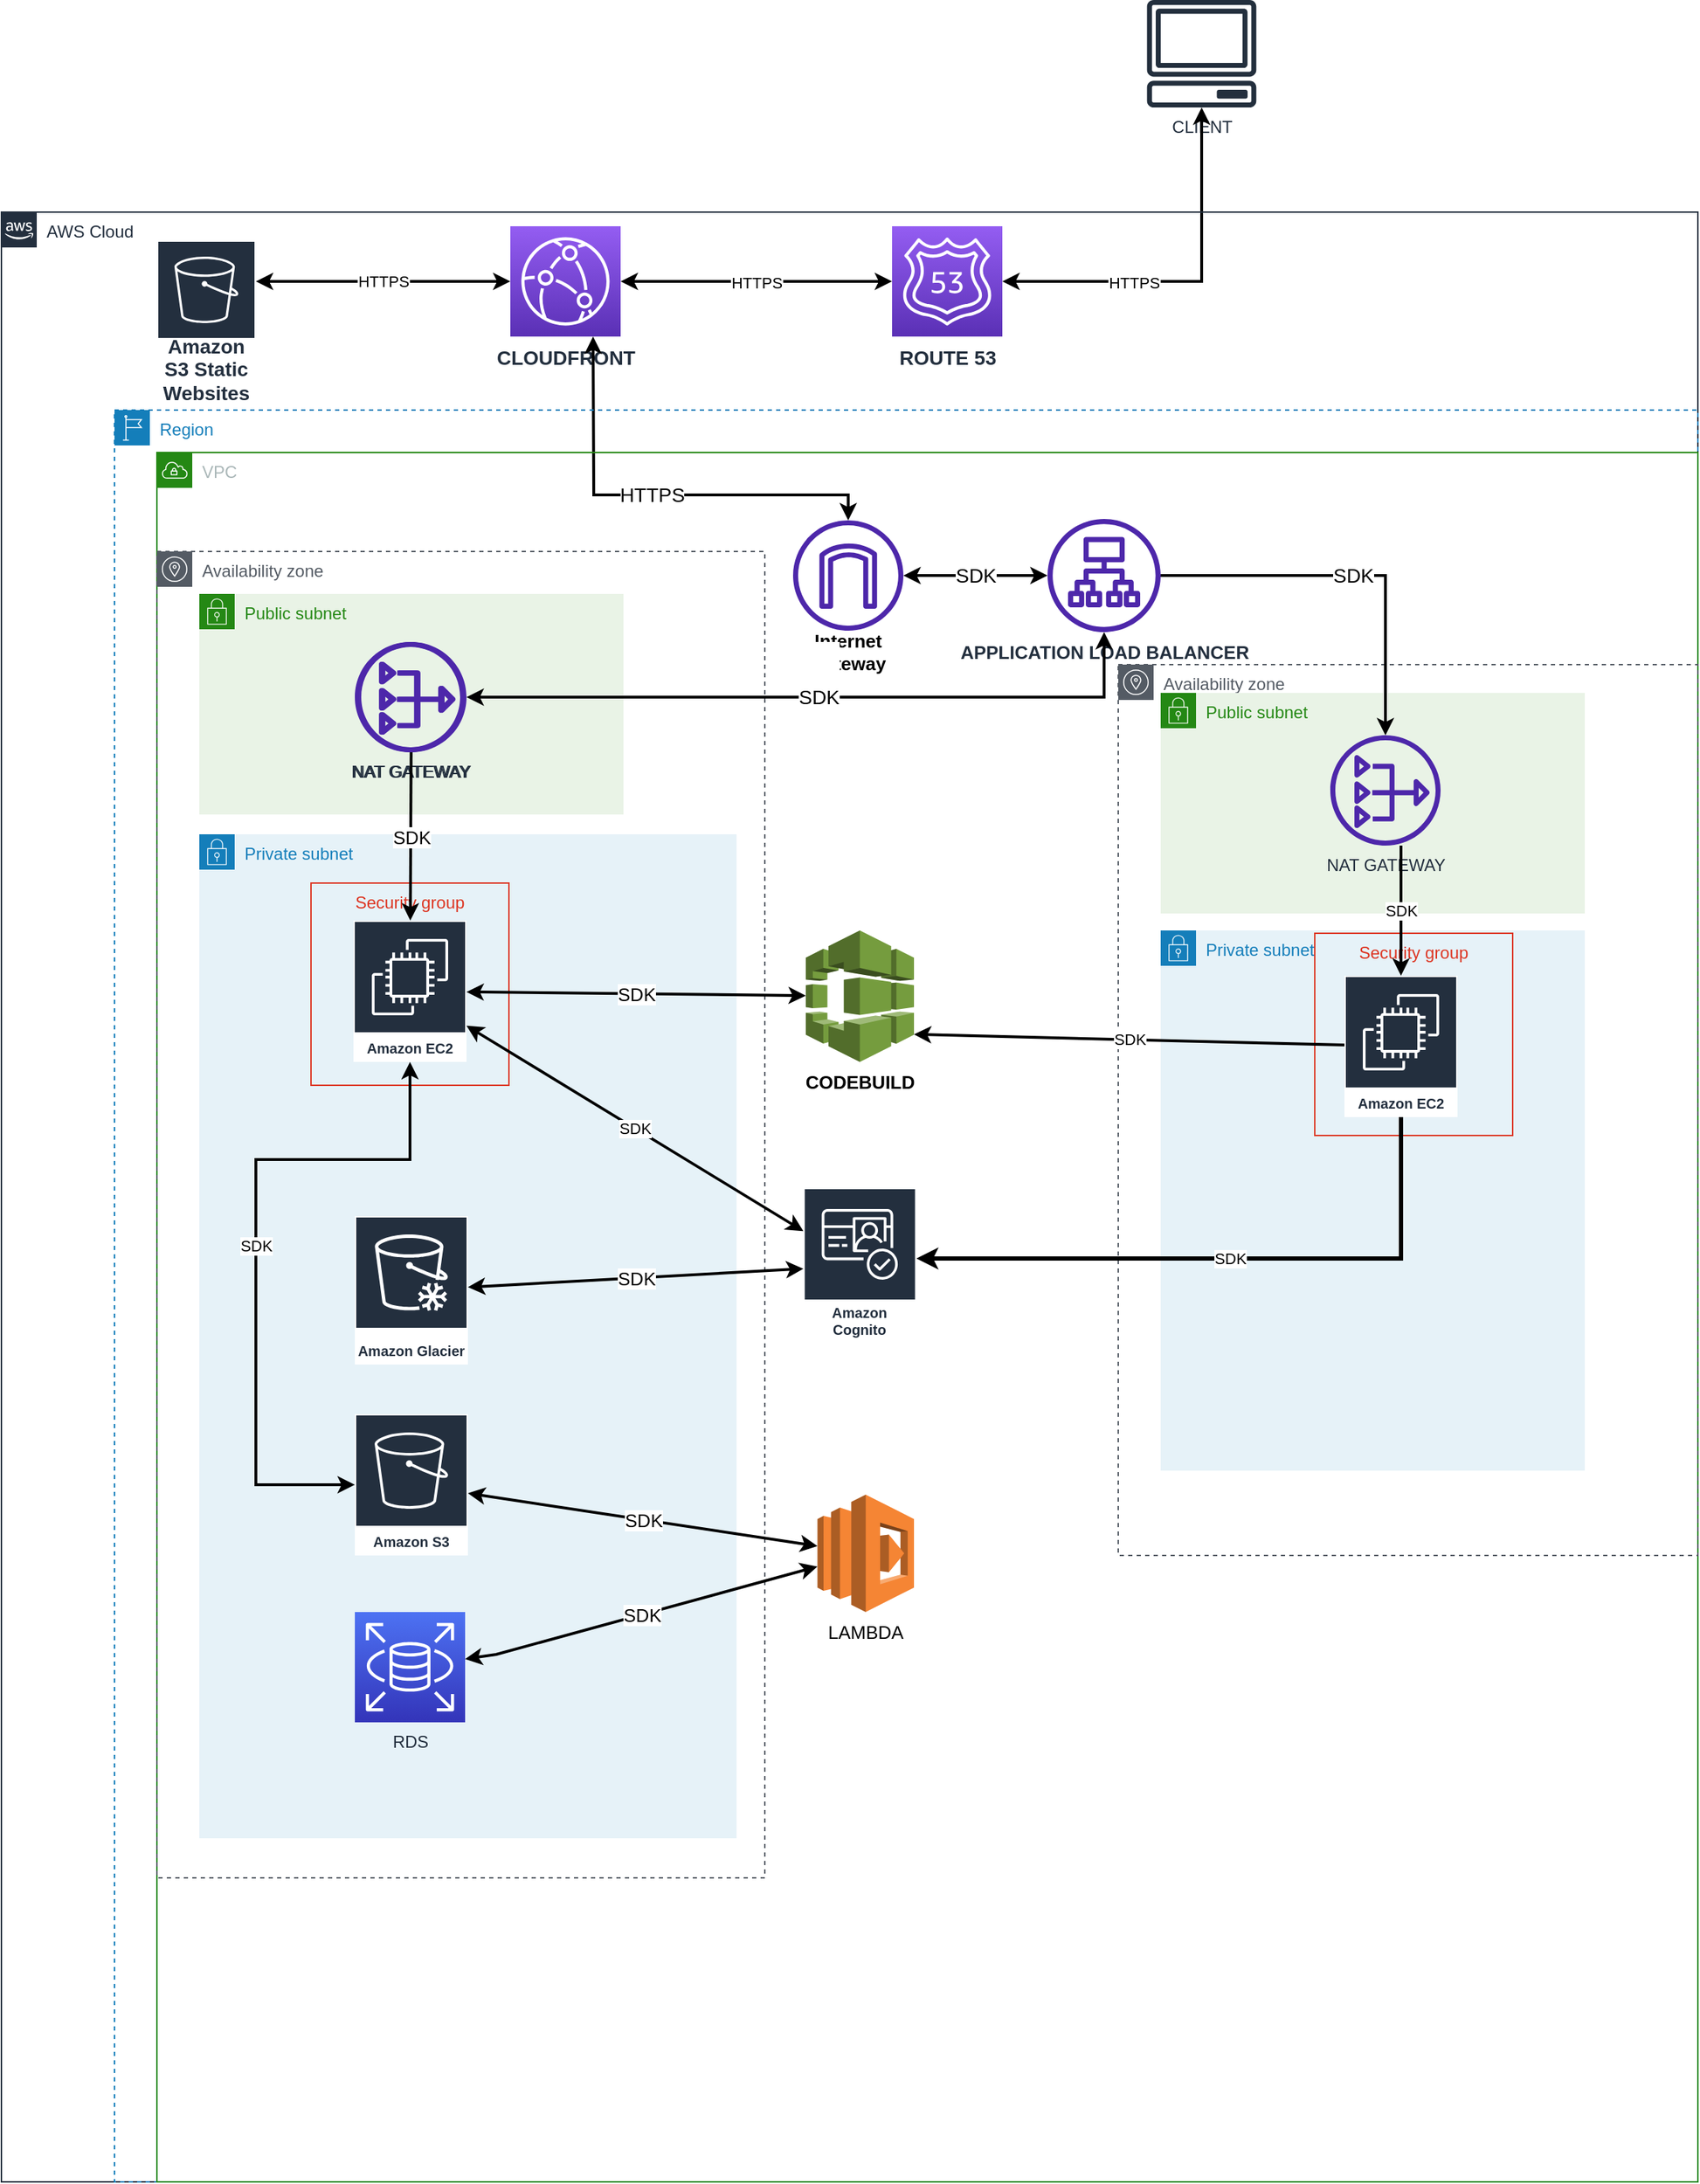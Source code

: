 <mxfile version="15.8.7" type="device"><diagram id="Ht1M8jgEwFfnCIfOTk4-" name="Page-1"><mxGraphModel dx="2486" dy="2871" grid="1" gridSize="10" guides="1" tooltips="1" connect="1" arrows="1" fold="1" page="1" pageScale="1" pageWidth="1169" pageHeight="827" math="0" shadow="0"><root><mxCell id="0"/><mxCell id="1" parent="0"/><mxCell id="7_SM2IYGNWICQFfc8uGO-14" value="CLIENT" style="sketch=0;outlineConnect=0;fontColor=#232F3E;gradientColor=none;fillColor=#232F3D;strokeColor=none;dashed=0;verticalLabelPosition=bottom;verticalAlign=top;align=center;html=1;fontSize=12;fontStyle=0;aspect=fixed;pointerEvents=1;shape=mxgraph.aws4.client;" parent="1" vertex="1"><mxGeometry x="250" y="-1260" width="78" height="76" as="geometry"/></mxCell><mxCell id="7_SM2IYGNWICQFfc8uGO-13" value="" style="endArrow=classic;startArrow=classic;html=1;rounded=0;strokeWidth=2;" parent="1" source="7_SM2IYGNWICQFfc8uGO-155" target="7_SM2IYGNWICQFfc8uGO-14" edge="1"><mxGeometry width="50" height="50" relative="1" as="geometry"><mxPoint x="-460" y="-630" as="sourcePoint"/><mxPoint x="250" y="-951.0" as="targetPoint"/><Array as="points"><mxPoint x="289" y="-1061"/></Array></mxGeometry></mxCell><mxCell id="XXE8aiuzmCAu2UdVJnJL-53" value="HTTPS" style="edgeLabel;html=1;align=center;verticalAlign=middle;resizable=0;points=[];" vertex="1" connectable="0" parent="7_SM2IYGNWICQFfc8uGO-13"><mxGeometry x="-0.295" y="-1" relative="1" as="geometry"><mxPoint as="offset"/></mxGeometry></mxCell><mxCell id="UEzPUAAOIrF-is8g5C7q-175" value="AWS Cloud" style="points=[[0,0],[0.25,0],[0.5,0],[0.75,0],[1,0],[1,0.25],[1,0.5],[1,0.75],[1,1],[0.75,1],[0.5,1],[0.25,1],[0,1],[0,0.75],[0,0.5],[0,0.25]];outlineConnect=0;gradientColor=none;html=1;whiteSpace=wrap;fontSize=12;fontStyle=0;shape=mxgraph.aws4.group;grIcon=mxgraph.aws4.group_aws_cloud_alt;strokeColor=#232F3E;fillColor=none;verticalAlign=top;align=left;spacingLeft=30;fontColor=#232F3E;dashed=0;labelBackgroundColor=#ffffff;container=1;pointerEvents=0;collapsible=0;recursiveResize=0;" parent="1" vertex="1"><mxGeometry x="-560" y="-1110" width="1200" height="1393" as="geometry"/></mxCell><mxCell id="7_SM2IYGNWICQFfc8uGO-12" value="&lt;font style=&quot;font-size: 14px&quot;&gt;&lt;b&gt;CLOUDFRONT&lt;/b&gt;&lt;/font&gt;" style="sketch=0;points=[[0,0,0],[0.25,0,0],[0.5,0,0],[0.75,0,0],[1,0,0],[0,1,0],[0.25,1,0],[0.5,1,0],[0.75,1,0],[1,1,0],[0,0.25,0],[0,0.5,0],[0,0.75,0],[1,0.25,0],[1,0.5,0],[1,0.75,0]];outlineConnect=0;fontColor=#232F3E;gradientColor=#945DF2;gradientDirection=north;fillColor=#5A30B5;strokeColor=#ffffff;dashed=0;verticalLabelPosition=bottom;verticalAlign=top;align=center;html=1;fontSize=12;fontStyle=0;aspect=fixed;shape=mxgraph.aws4.resourceIcon;resIcon=mxgraph.aws4.cloudfront;" parent="UEzPUAAOIrF-is8g5C7q-175" vertex="1"><mxGeometry x="360" y="10" width="78" height="78" as="geometry"/></mxCell><mxCell id="7_SM2IYGNWICQFfc8uGO-105" value="&#10;&#10;&lt;span style=&quot;color: rgb(0, 0, 0); font-family: helvetica; font-size: 11px; font-style: normal; font-weight: 400; letter-spacing: normal; text-align: center; text-indent: 0px; text-transform: none; word-spacing: 0px; background-color: rgb(255, 255, 255); display: inline; float: none;&quot;&gt;HTTPS&lt;/span&gt;&#10;&#10;" style="endArrow=classic;startArrow=classic;html=1;rounded=0;strokeWidth=2;" parent="UEzPUAAOIrF-is8g5C7q-175" source="7_SM2IYGNWICQFfc8uGO-12" edge="1"><mxGeometry width="50" height="50" relative="1" as="geometry"><mxPoint x="200" y="670" as="sourcePoint"/><mxPoint x="180" y="49" as="targetPoint"/><Array as="points"><mxPoint x="270" y="49"/></Array></mxGeometry></mxCell><mxCell id="7_SM2IYGNWICQFfc8uGO-155" value="&lt;font style=&quot;font-size: 14px&quot;&gt;&lt;b&gt;ROUTE 53&lt;/b&gt;&lt;/font&gt;" style="sketch=0;points=[[0,0,0],[0.25,0,0],[0.5,0,0],[0.75,0,0],[1,0,0],[0,1,0],[0.25,1,0],[0.5,1,0],[0.75,1,0],[1,1,0],[0,0.25,0],[0,0.5,0],[0,0.75,0],[1,0.25,0],[1,0.5,0],[1,0.75,0]];outlineConnect=0;fontColor=#232F3E;gradientColor=#945DF2;gradientDirection=north;fillColor=#5A30B5;strokeColor=#ffffff;dashed=0;verticalLabelPosition=bottom;verticalAlign=top;align=center;html=1;fontSize=12;fontStyle=0;aspect=fixed;shape=mxgraph.aws4.resourceIcon;resIcon=mxgraph.aws4.route_53;" parent="UEzPUAAOIrF-is8g5C7q-175" vertex="1"><mxGeometry x="630" y="10" width="78" height="78" as="geometry"/></mxCell><mxCell id="7_SM2IYGNWICQFfc8uGO-156" value="&#10;&#10;&lt;span style=&quot;color: rgb(0, 0, 0); font-family: helvetica; font-size: 11px; font-style: normal; font-weight: 400; letter-spacing: normal; text-align: center; text-indent: 0px; text-transform: none; word-spacing: 0px; background-color: rgb(255, 255, 255); display: inline; float: none;&quot;&gt;HTTPS&lt;/span&gt;&#10;&#10;" style="endArrow=classic;startArrow=classic;html=1;rounded=0;fontSize=13;strokeWidth=2;entryX=0;entryY=0.5;entryDx=0;entryDy=0;entryPerimeter=0;" parent="UEzPUAAOIrF-is8g5C7q-175" source="7_SM2IYGNWICQFfc8uGO-12" target="7_SM2IYGNWICQFfc8uGO-155" edge="1"><mxGeometry width="50" height="50" relative="1" as="geometry"><mxPoint x="460" y="130" as="sourcePoint"/><mxPoint x="510" y="80" as="targetPoint"/></mxGeometry></mxCell><mxCell id="7_SM2IYGNWICQFfc8uGO-205" value="&lt;font style=&quot;font-size: 14px&quot;&gt;Amazon S3 Static Websites&lt;/font&gt;" style="sketch=0;outlineConnect=0;fontColor=#232F3E;gradientColor=none;strokeColor=#ffffff;fillColor=#232F3E;dashed=0;verticalLabelPosition=middle;verticalAlign=bottom;align=center;html=1;whiteSpace=wrap;fontSize=10;fontStyle=1;spacing=3;shape=mxgraph.aws4.productIcon;prIcon=mxgraph.aws4.s3;" parent="UEzPUAAOIrF-is8g5C7q-175" vertex="1"><mxGeometry x="110" y="20" width="70" height="120" as="geometry"/></mxCell><mxCell id="7_SM2IYGNWICQFfc8uGO-206" value="HTTPS" style="endArrow=classic;startArrow=classic;html=1;rounded=0;fontSize=14;strokeWidth=2;exitX=0.75;exitY=1;exitDx=0;exitDy=0;exitPerimeter=0;" parent="UEzPUAAOIrF-is8g5C7q-175" source="7_SM2IYGNWICQFfc8uGO-12" target="7_SM2IYGNWICQFfc8uGO-62" edge="1"><mxGeometry x="-0.013" width="50" height="50" relative="1" as="geometry"><mxPoint x="400" y="280" as="sourcePoint"/><mxPoint x="450" y="230" as="targetPoint"/><Array as="points"><mxPoint x="419" y="200"/><mxPoint x="599" y="200"/></Array><mxPoint as="offset"/></mxGeometry></mxCell><mxCell id="7_SM2IYGNWICQFfc8uGO-3" value="Region" style="points=[[0,0],[0.25,0],[0.5,0],[0.75,0],[1,0],[1,0.25],[1,0.5],[1,0.75],[1,1],[0.75,1],[0.5,1],[0.25,1],[0,1],[0,0.75],[0,0.5],[0,0.25]];outlineConnect=0;gradientColor=none;html=1;whiteSpace=wrap;fontSize=12;fontStyle=0;container=1;pointerEvents=0;collapsible=0;recursiveResize=0;shape=mxgraph.aws4.group;grIcon=mxgraph.aws4.group_region;strokeColor=#147EBA;fillColor=none;verticalAlign=top;align=left;spacingLeft=30;fontColor=#147EBA;dashed=1;" parent="UEzPUAAOIrF-is8g5C7q-175" vertex="1"><mxGeometry x="80" y="140" width="1120" height="1253" as="geometry"/></mxCell><mxCell id="7_SM2IYGNWICQFfc8uGO-2" value="VPC" style="points=[[0,0],[0.25,0],[0.5,0],[0.75,0],[1,0],[1,0.25],[1,0.5],[1,0.75],[1,1],[0.75,1],[0.5,1],[0.25,1],[0,1],[0,0.75],[0,0.5],[0,0.25]];outlineConnect=0;gradientColor=none;html=1;whiteSpace=wrap;fontSize=12;fontStyle=0;container=1;pointerEvents=0;collapsible=0;recursiveResize=0;shape=mxgraph.aws4.group;grIcon=mxgraph.aws4.group_vpc;strokeColor=#248814;fillColor=none;verticalAlign=top;align=left;spacingLeft=30;fontColor=#AAB7B8;dashed=0;" parent="7_SM2IYGNWICQFfc8uGO-3" vertex="1"><mxGeometry x="30" y="30" width="1090" height="1223" as="geometry"/></mxCell><mxCell id="XXE8aiuzmCAu2UdVJnJL-51" value="Availability zone" style="sketch=0;outlineConnect=0;gradientColor=none;html=1;whiteSpace=wrap;fontSize=12;fontStyle=0;shape=mxgraph.aws4.group;grIcon=mxgraph.aws4.group_availability_zone;strokeColor=#545B64;fillColor=none;verticalAlign=top;align=left;spacingLeft=30;fontColor=#545B64;dashed=1;" vertex="1" parent="7_SM2IYGNWICQFfc8uGO-2"><mxGeometry x="680" y="150" width="410" height="630" as="geometry"/></mxCell><mxCell id="XXE8aiuzmCAu2UdVJnJL-48" value="Availability zone" style="sketch=0;outlineConnect=0;gradientColor=none;html=1;whiteSpace=wrap;fontSize=12;fontStyle=0;shape=mxgraph.aws4.group;grIcon=mxgraph.aws4.group_availability_zone;strokeColor=#545B64;fillColor=none;verticalAlign=top;align=left;spacingLeft=30;fontColor=#545B64;dashed=1;" vertex="1" parent="7_SM2IYGNWICQFfc8uGO-2"><mxGeometry y="70" width="430" height="938" as="geometry"/></mxCell><mxCell id="XXE8aiuzmCAu2UdVJnJL-15" value="Public subnet" style="points=[[0,0],[0.25,0],[0.5,0],[0.75,0],[1,0],[1,0.25],[1,0.5],[1,0.75],[1,1],[0.75,1],[0.5,1],[0.25,1],[0,1],[0,0.75],[0,0.5],[0,0.25]];outlineConnect=0;gradientColor=none;html=1;whiteSpace=wrap;fontSize=12;fontStyle=0;container=1;pointerEvents=0;collapsible=0;recursiveResize=0;shape=mxgraph.aws4.group;grIcon=mxgraph.aws4.group_security_group;grStroke=0;strokeColor=#248814;fillColor=#E9F3E6;verticalAlign=top;align=left;spacingLeft=30;fontColor=#248814;dashed=0;" vertex="1" parent="7_SM2IYGNWICQFfc8uGO-2"><mxGeometry x="710" y="170" width="300" height="156" as="geometry"/></mxCell><mxCell id="XXE8aiuzmCAu2UdVJnJL-16" value="NAT GATEWAY" style="sketch=0;outlineConnect=0;fontColor=#232F3E;gradientColor=none;fillColor=#4D27AA;strokeColor=none;dashed=0;verticalLabelPosition=bottom;verticalAlign=top;align=center;html=1;fontSize=12;fontStyle=0;aspect=fixed;pointerEvents=1;shape=mxgraph.aws4.nat_gateway;" vertex="1" parent="XXE8aiuzmCAu2UdVJnJL-15"><mxGeometry x="120" y="30" width="78" height="78" as="geometry"/></mxCell><mxCell id="XXE8aiuzmCAu2UdVJnJL-39" value="Private subnet" style="points=[[0,0],[0.25,0],[0.5,0],[0.75,0],[1,0],[1,0.25],[1,0.5],[1,0.75],[1,1],[0.75,1],[0.5,1],[0.25,1],[0,1],[0,0.75],[0,0.5],[0,0.25]];outlineConnect=0;gradientColor=none;html=1;whiteSpace=wrap;fontSize=12;fontStyle=0;container=1;pointerEvents=0;collapsible=0;recursiveResize=0;shape=mxgraph.aws4.group;grIcon=mxgraph.aws4.group_security_group;grStroke=0;strokeColor=#147EBA;fillColor=#E6F2F8;verticalAlign=top;align=left;spacingLeft=30;fontColor=#147EBA;dashed=0;" vertex="1" parent="7_SM2IYGNWICQFfc8uGO-2"><mxGeometry x="710" y="338" width="300" height="382" as="geometry"/></mxCell><mxCell id="XXE8aiuzmCAu2UdVJnJL-40" value="Security group" style="fillColor=none;strokeColor=#DD3522;verticalAlign=top;fontStyle=0;fontColor=#DD3522;" vertex="1" parent="XXE8aiuzmCAu2UdVJnJL-39"><mxGeometry x="109" y="2" width="140" height="143" as="geometry"/></mxCell><mxCell id="XXE8aiuzmCAu2UdVJnJL-41" value="Amazon EC2" style="sketch=0;outlineConnect=0;fontColor=#232F3E;gradientColor=none;strokeColor=#ffffff;fillColor=#232F3E;dashed=0;verticalLabelPosition=middle;verticalAlign=bottom;align=center;html=1;whiteSpace=wrap;fontSize=10;fontStyle=1;spacing=3;shape=mxgraph.aws4.productIcon;prIcon=mxgraph.aws4.ec2;" vertex="1" parent="XXE8aiuzmCAu2UdVJnJL-39"><mxGeometry x="130" y="32" width="80" height="100" as="geometry"/></mxCell><mxCell id="7_SM2IYGNWICQFfc8uGO-9" value="Private subnet" style="points=[[0,0],[0.25,0],[0.5,0],[0.75,0],[1,0],[1,0.25],[1,0.5],[1,0.75],[1,1],[0.75,1],[0.5,1],[0.25,1],[0,1],[0,0.75],[0,0.5],[0,0.25]];outlineConnect=0;gradientColor=none;html=1;whiteSpace=wrap;fontSize=12;fontStyle=0;container=1;pointerEvents=0;collapsible=0;recursiveResize=0;shape=mxgraph.aws4.group;grIcon=mxgraph.aws4.group_security_group;grStroke=0;strokeColor=#147EBA;fillColor=#E6F2F8;verticalAlign=top;align=left;spacingLeft=30;fontColor=#147EBA;dashed=0;" parent="7_SM2IYGNWICQFfc8uGO-2" vertex="1"><mxGeometry x="30" y="270" width="380" height="710" as="geometry"/></mxCell><mxCell id="7_SM2IYGNWICQFfc8uGO-35" value="Security group" style="fillColor=none;strokeColor=#DD3522;verticalAlign=top;fontStyle=0;fontColor=#DD3522;" parent="7_SM2IYGNWICQFfc8uGO-9" vertex="1"><mxGeometry x="79" y="34.5" width="140" height="143" as="geometry"/></mxCell><mxCell id="7_SM2IYGNWICQFfc8uGO-36" value="Amazon EC2" style="sketch=0;outlineConnect=0;fontColor=#232F3E;gradientColor=none;strokeColor=#ffffff;fillColor=#232F3E;dashed=0;verticalLabelPosition=middle;verticalAlign=bottom;align=center;html=1;whiteSpace=wrap;fontSize=10;fontStyle=1;spacing=3;shape=mxgraph.aws4.productIcon;prIcon=mxgraph.aws4.ec2;" parent="7_SM2IYGNWICQFfc8uGO-9" vertex="1"><mxGeometry x="109" y="61" width="80" height="100" as="geometry"/></mxCell><mxCell id="7_SM2IYGNWICQFfc8uGO-53" value="RDS" style="sketch=0;points=[[0,0,0],[0.25,0,0],[0.5,0,0],[0.75,0,0],[1,0,0],[0,1,0],[0.25,1,0],[0.5,1,0],[0.75,1,0],[1,1,0],[0,0.25,0],[0,0.5,0],[0,0.75,0],[1,0.25,0],[1,0.5,0],[1,0.75,0]];outlineConnect=0;fontColor=#232F3E;gradientColor=#4D72F3;gradientDirection=north;fillColor=#3334B9;strokeColor=#ffffff;dashed=0;verticalLabelPosition=bottom;verticalAlign=top;align=center;html=1;fontSize=12;fontStyle=0;aspect=fixed;shape=mxgraph.aws4.resourceIcon;resIcon=mxgraph.aws4.rds;" parent="7_SM2IYGNWICQFfc8uGO-9" vertex="1"><mxGeometry x="110" y="550" width="78" height="78" as="geometry"/></mxCell><mxCell id="7_SM2IYGNWICQFfc8uGO-51" value="Amazon Glacier" style="sketch=0;outlineConnect=0;fontColor=#232F3E;gradientColor=none;strokeColor=#ffffff;fillColor=#232F3E;dashed=0;verticalLabelPosition=middle;verticalAlign=bottom;align=center;html=1;whiteSpace=wrap;fontSize=10;fontStyle=1;spacing=3;shape=mxgraph.aws4.productIcon;prIcon=mxgraph.aws4.glacier;" parent="7_SM2IYGNWICQFfc8uGO-9" vertex="1"><mxGeometry x="110" y="270" width="80" height="105" as="geometry"/></mxCell><mxCell id="XXE8aiuzmCAu2UdVJnJL-18" value="&#10;&#10;&lt;span style=&quot;color: rgb(0, 0, 0); font-family: helvetica; font-size: 14px; font-style: normal; font-weight: 400; letter-spacing: normal; text-align: center; text-indent: 0px; text-transform: none; word-spacing: 0px; background-color: rgb(255, 255, 255); display: inline; float: none;&quot;&gt;SDK&lt;/span&gt;&#10;&#10;" style="edgeStyle=orthogonalEdgeStyle;rounded=0;orthogonalLoop=1;jettySize=auto;html=1;strokeWidth=2;" edge="1" parent="7_SM2IYGNWICQFfc8uGO-2" source="7_SM2IYGNWICQFfc8uGO-24" target="XXE8aiuzmCAu2UdVJnJL-16"><mxGeometry relative="1" as="geometry"><mxPoint x="909" y="170" as="targetPoint"/></mxGeometry></mxCell><mxCell id="7_SM2IYGNWICQFfc8uGO-24" value="&lt;font style=&quot;font-size: 13px&quot;&gt;&lt;b&gt;APPLICATION LOAD BALANCER&lt;/b&gt;&lt;/font&gt;" style="sketch=0;outlineConnect=0;fontColor=#232F3E;gradientColor=none;fillColor=#4D27AA;strokeColor=none;dashed=0;verticalLabelPosition=bottom;verticalAlign=top;align=center;html=1;fontSize=12;fontStyle=0;aspect=fixed;pointerEvents=1;shape=mxgraph.aws4.application_load_balancer;" parent="7_SM2IYGNWICQFfc8uGO-2" vertex="1"><mxGeometry x="630" y="47" width="80" height="80" as="geometry"/></mxCell><mxCell id="7_SM2IYGNWICQFfc8uGO-62" value="" style="sketch=0;outlineConnect=0;fontColor=#232F3E;gradientColor=none;fillColor=#4D27AA;strokeColor=none;dashed=0;verticalLabelPosition=bottom;verticalAlign=top;align=center;html=1;fontSize=12;fontStyle=0;aspect=fixed;pointerEvents=1;shape=mxgraph.aws4.internet_gateway;" parent="7_SM2IYGNWICQFfc8uGO-2" vertex="1"><mxGeometry x="450" y="48" width="78" height="78" as="geometry"/></mxCell><mxCell id="7_SM2IYGNWICQFfc8uGO-110" value="&#10;&#10;&lt;span style=&quot;color: rgb(0, 0, 0); font-family: helvetica; font-size: 14px; font-style: normal; font-weight: 400; letter-spacing: normal; text-align: center; text-indent: 0px; text-transform: none; word-spacing: 0px; background-color: rgb(255, 255, 255); display: inline; float: none;&quot;&gt;SDK&lt;/span&gt;&#10;&#10;" style="endArrow=classic;startArrow=classic;html=1;rounded=0;strokeWidth=2;" parent="7_SM2IYGNWICQFfc8uGO-2" source="7_SM2IYGNWICQFfc8uGO-24" target="7_SM2IYGNWICQFfc8uGO-62" edge="1"><mxGeometry width="50" height="50" relative="1" as="geometry"><mxPoint x="400" y="270" as="sourcePoint"/><mxPoint x="450" y="220" as="targetPoint"/></mxGeometry></mxCell><mxCell id="7_SM2IYGNWICQFfc8uGO-111" value="&lt;font style=&quot;font-size: 13px&quot;&gt;&lt;b&gt;Internet Gateway&lt;/b&gt;&lt;/font&gt;" style="text;html=1;strokeColor=none;fillColor=none;align=center;verticalAlign=middle;whiteSpace=wrap;rounded=0;" parent="7_SM2IYGNWICQFfc8uGO-2" vertex="1"><mxGeometry x="459" y="126" width="60" height="30" as="geometry"/></mxCell><mxCell id="7_SM2IYGNWICQFfc8uGO-114" value="Public subnet" style="points=[[0,0],[0.25,0],[0.5,0],[0.75,0],[1,0],[1,0.25],[1,0.5],[1,0.75],[1,1],[0.75,1],[0.5,1],[0.25,1],[0,1],[0,0.75],[0,0.5],[0,0.25]];outlineConnect=0;gradientColor=none;html=1;whiteSpace=wrap;fontSize=12;fontStyle=0;container=1;pointerEvents=0;collapsible=0;recursiveResize=0;shape=mxgraph.aws4.group;grIcon=mxgraph.aws4.group_security_group;grStroke=0;strokeColor=#248814;fillColor=#E9F3E6;verticalAlign=top;align=left;spacingLeft=30;fontColor=#248814;dashed=0;" parent="7_SM2IYGNWICQFfc8uGO-2" vertex="1"><mxGeometry x="30" y="100" width="300" height="156" as="geometry"/></mxCell><mxCell id="7_SM2IYGNWICQFfc8uGO-115" value="NAT GATEWAY" style="sketch=0;outlineConnect=0;fontColor=#232F3E;gradientColor=none;fillColor=#4D27AA;strokeColor=none;dashed=0;verticalLabelPosition=bottom;verticalAlign=top;align=center;html=1;fontSize=12;fontStyle=0;aspect=fixed;pointerEvents=1;shape=mxgraph.aws4.nat_gateway;" parent="7_SM2IYGNWICQFfc8uGO-114" vertex="1"><mxGeometry x="111" y="34" width="78" height="78" as="geometry"/></mxCell><mxCell id="XXE8aiuzmCAu2UdVJnJL-13" value="NAT GATEWAY" style="sketch=0;outlineConnect=0;fontColor=#232F3E;gradientColor=none;fillColor=#4D27AA;strokeColor=none;dashed=0;verticalLabelPosition=bottom;verticalAlign=top;align=center;html=1;fontSize=12;fontStyle=0;aspect=fixed;pointerEvents=1;shape=mxgraph.aws4.nat_gateway;" vertex="1" parent="7_SM2IYGNWICQFfc8uGO-114"><mxGeometry x="110" y="34" width="78" height="78" as="geometry"/></mxCell><mxCell id="7_SM2IYGNWICQFfc8uGO-136" value="&#10;&#10;&lt;span style=&quot;color: rgb(0, 0, 0); font-family: helvetica; font-size: 14px; font-style: normal; font-weight: 400; letter-spacing: normal; text-align: center; text-indent: 0px; text-transform: none; word-spacing: 0px; background-color: rgb(255, 255, 255); display: inline; float: none;&quot;&gt;SDK&lt;/span&gt;&#10;&#10;" style="endArrow=classic;startArrow=classic;html=1;rounded=0;fontSize=13;strokeWidth=2;" parent="7_SM2IYGNWICQFfc8uGO-2" source="7_SM2IYGNWICQFfc8uGO-115" target="7_SM2IYGNWICQFfc8uGO-24" edge="1"><mxGeometry width="50" height="50" relative="1" as="geometry"><mxPoint x="560" y="280" as="sourcePoint"/><mxPoint x="610" y="230" as="targetPoint"/><Array as="points"><mxPoint x="670" y="173"/></Array></mxGeometry></mxCell><mxCell id="7_SM2IYGNWICQFfc8uGO-137" value="SDK" style="endArrow=none;startArrow=classic;html=1;rounded=0;fontSize=13;strokeWidth=2;endFill=0;" parent="7_SM2IYGNWICQFfc8uGO-2" source="7_SM2IYGNWICQFfc8uGO-36" target="7_SM2IYGNWICQFfc8uGO-115" edge="1"><mxGeometry width="50" height="50" relative="1" as="geometry"><mxPoint x="260" y="360" as="sourcePoint"/><mxPoint x="310" y="310" as="targetPoint"/></mxGeometry></mxCell><mxCell id="7_SM2IYGNWICQFfc8uGO-56" value="SDK" style="endArrow=classic;startArrow=classic;html=1;rounded=0;strokeWidth=2;" parent="7_SM2IYGNWICQFfc8uGO-2" source="XXE8aiuzmCAu2UdVJnJL-1" target="7_SM2IYGNWICQFfc8uGO-36" edge="1"><mxGeometry width="50" height="50" relative="1" as="geometry"><mxPoint x="179.724" y="525" as="sourcePoint"/><mxPoint x="100" y="380" as="targetPoint"/><Array as="points"><mxPoint x="70" y="730"/><mxPoint x="70" y="500"/><mxPoint x="179" y="500"/></Array></mxGeometry></mxCell><mxCell id="7_SM2IYGNWICQFfc8uGO-125" value="SDK" style="endArrow=classic;startArrow=classic;html=1;rounded=0;fontSize=13;strokeWidth=2;" parent="7_SM2IYGNWICQFfc8uGO-2" source="7_SM2IYGNWICQFfc8uGO-123" target="XXE8aiuzmCAu2UdVJnJL-1" edge="1"><mxGeometry width="50" height="50" relative="1" as="geometry"><mxPoint x="390" y="570" as="sourcePoint"/><mxPoint x="140" y="580.518" as="targetPoint"/><Array as="points"/></mxGeometry></mxCell><mxCell id="7_SM2IYGNWICQFfc8uGO-22" value="Amazon Cognito" style="sketch=0;outlineConnect=0;fontColor=#232F3E;gradientColor=none;strokeColor=#ffffff;fillColor=#232F3E;dashed=0;verticalLabelPosition=middle;verticalAlign=bottom;align=center;html=1;whiteSpace=wrap;fontSize=10;fontStyle=1;spacing=3;shape=mxgraph.aws4.productIcon;prIcon=mxgraph.aws4.cognito;" parent="7_SM2IYGNWICQFfc8uGO-2" vertex="1"><mxGeometry x="457.25" y="520" width="80" height="110" as="geometry"/></mxCell><mxCell id="7_SM2IYGNWICQFfc8uGO-139" value="SDK" style="endArrow=classic;startArrow=classic;html=1;rounded=0;fontSize=13;strokeWidth=2;" parent="7_SM2IYGNWICQFfc8uGO-2" source="7_SM2IYGNWICQFfc8uGO-51" target="7_SM2IYGNWICQFfc8uGO-22" edge="1"><mxGeometry width="50" height="50" relative="1" as="geometry"><mxPoint x="450" y="600" as="sourcePoint"/><mxPoint x="500" y="550" as="targetPoint"/></mxGeometry></mxCell><mxCell id="7_SM2IYGNWICQFfc8uGO-23" value="SDK" style="endArrow=classic;startArrow=classic;html=1;rounded=0;strokeWidth=2;" parent="7_SM2IYGNWICQFfc8uGO-2" source="7_SM2IYGNWICQFfc8uGO-22" target="7_SM2IYGNWICQFfc8uGO-36" edge="1"><mxGeometry width="50" height="50" relative="1" as="geometry"><mxPoint x="-30" y="243" as="sourcePoint"/><mxPoint x="20" y="193" as="targetPoint"/><Array as="points"/></mxGeometry></mxCell><mxCell id="7_SM2IYGNWICQFfc8uGO-132" value="&lt;b&gt;CODEBUILD&lt;/b&gt;" style="outlineConnect=0;dashed=0;verticalLabelPosition=bottom;verticalAlign=top;align=center;html=1;shape=mxgraph.aws3.codebuild;fillColor=#759C3E;gradientColor=none;fontSize=13;" parent="7_SM2IYGNWICQFfc8uGO-2" vertex="1"><mxGeometry x="459" y="338" width="76.5" height="93" as="geometry"/></mxCell><mxCell id="7_SM2IYGNWICQFfc8uGO-152" value="SDK" style="endArrow=classic;startArrow=classic;html=1;rounded=0;fontSize=13;strokeWidth=2;" parent="7_SM2IYGNWICQFfc8uGO-2" source="7_SM2IYGNWICQFfc8uGO-36" target="7_SM2IYGNWICQFfc8uGO-132" edge="1"><mxGeometry width="50" height="50" relative="1" as="geometry"><mxPoint x="330" y="410" as="sourcePoint"/><mxPoint x="380" y="360" as="targetPoint"/></mxGeometry></mxCell><mxCell id="XXE8aiuzmCAu2UdVJnJL-21" value="SDK" style="edgeStyle=orthogonalEdgeStyle;rounded=0;orthogonalLoop=1;jettySize=auto;html=1;strokeWidth=3;" edge="1" parent="7_SM2IYGNWICQFfc8uGO-2" source="XXE8aiuzmCAu2UdVJnJL-41" target="7_SM2IYGNWICQFfc8uGO-22"><mxGeometry relative="1" as="geometry"><mxPoint x="859" y="513" as="sourcePoint"/><Array as="points"><mxPoint x="880" y="570"/></Array></mxGeometry></mxCell><mxCell id="XXE8aiuzmCAu2UdVJnJL-19" value="SDK" style="edgeStyle=orthogonalEdgeStyle;rounded=0;orthogonalLoop=1;jettySize=auto;html=1;strokeWidth=2;" edge="1" parent="7_SM2IYGNWICQFfc8uGO-2" source="XXE8aiuzmCAu2UdVJnJL-16" target="XXE8aiuzmCAu2UdVJnJL-41"><mxGeometry relative="1" as="geometry"><mxPoint x="909" y="248" as="sourcePoint"/><mxPoint x="859" y="360" as="targetPoint"/><Array as="points"><mxPoint x="880" y="310"/><mxPoint x="880" y="310"/></Array></mxGeometry></mxCell><mxCell id="XXE8aiuzmCAu2UdVJnJL-49" value="SDK" style="endArrow=classic;html=1;rounded=0;entryX=1;entryY=0.79;entryDx=0;entryDy=0;entryPerimeter=0;strokeWidth=2;" edge="1" parent="7_SM2IYGNWICQFfc8uGO-2" source="XXE8aiuzmCAu2UdVJnJL-41" target="7_SM2IYGNWICQFfc8uGO-132"><mxGeometry width="50" height="50" relative="1" as="geometry"><mxPoint x="420" y="440" as="sourcePoint"/><mxPoint x="470" y="390" as="targetPoint"/></mxGeometry></mxCell><mxCell id="7_SM2IYGNWICQFfc8uGO-123" value="LAMBDA" style="outlineConnect=0;dashed=0;verticalLabelPosition=bottom;verticalAlign=top;align=center;html=1;shape=mxgraph.aws3.lambda;fillColor=#F58534;gradientColor=none;fontSize=13;" parent="7_SM2IYGNWICQFfc8uGO-2" vertex="1"><mxGeometry x="467.25" y="737" width="68.25" height="83" as="geometry"/></mxCell><mxCell id="7_SM2IYGNWICQFfc8uGO-128" value="SDK" style="endArrow=classic;startArrow=classic;html=1;rounded=0;fontSize=13;strokeWidth=2;" parent="7_SM2IYGNWICQFfc8uGO-2" source="7_SM2IYGNWICQFfc8uGO-123" target="7_SM2IYGNWICQFfc8uGO-53" edge="1"><mxGeometry width="50" height="50" relative="1" as="geometry"><mxPoint x="570" y="792" as="sourcePoint"/><mxPoint x="1060.0" y="780.156" as="targetPoint"/><Array as="points"><mxPoint x="240" y="850"/></Array></mxGeometry></mxCell><mxCell id="XXE8aiuzmCAu2UdVJnJL-1" value="Amazon S3" style="sketch=0;outlineConnect=0;fontColor=#232F3E;gradientColor=none;strokeColor=#ffffff;fillColor=#232F3E;dashed=0;verticalLabelPosition=middle;verticalAlign=bottom;align=center;html=1;whiteSpace=wrap;fontSize=10;fontStyle=1;spacing=3;shape=mxgraph.aws4.productIcon;prIcon=mxgraph.aws4.s3;" vertex="1" parent="7_SM2IYGNWICQFfc8uGO-2"><mxGeometry x="140" y="680" width="80" height="100" as="geometry"/></mxCell></root></mxGraphModel></diagram></mxfile>